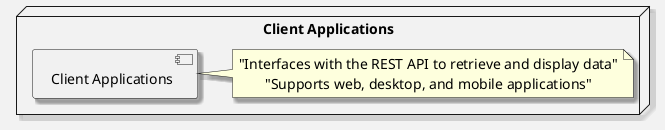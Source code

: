 ' ***********************************************************************
'  File: client_applications.puml
'  Purpose: Defines a stylized Client Applications component for use in
'           architecture diagrams.
'  Usage: Include this file in the main architecture diagram to visualize
'         the Client Applications component.
'  Author: Alan Szmyt
' ***********************************************************************

@startuml "Client Applications Component"
skinparam backgroundColor #F2F2F2
skinparam shadowing true
skinparam defaultFontName Arial
skinparam defaultFontSize 14
skinparam defaultTextAlignment center

' Client Applications Node
node "Client Applications" as client_apps {
    [<color:#336699><&desktop></color> Client Applications]

    note right
    "Interfaces with the REST API to retrieve and display data"
    "Supports web, desktop, and mobile applications"
    end note
}
@enduml
